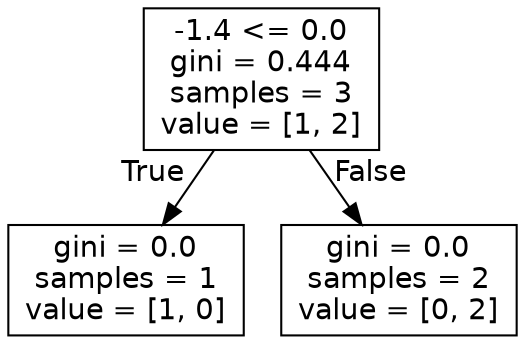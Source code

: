 digraph Tree {
node [shape=box, fontname="helvetica"] ;
edge [fontname="helvetica"] ;
0 [label="-1.4 <= 0.0\ngini = 0.444\nsamples = 3\nvalue = [1, 2]"] ;
1 [label="gini = 0.0\nsamples = 1\nvalue = [1, 0]"] ;
0 -> 1 [labeldistance=2.5, labelangle=45, headlabel="True"] ;
2 [label="gini = 0.0\nsamples = 2\nvalue = [0, 2]"] ;
0 -> 2 [labeldistance=2.5, labelangle=-45, headlabel="False"] ;
}